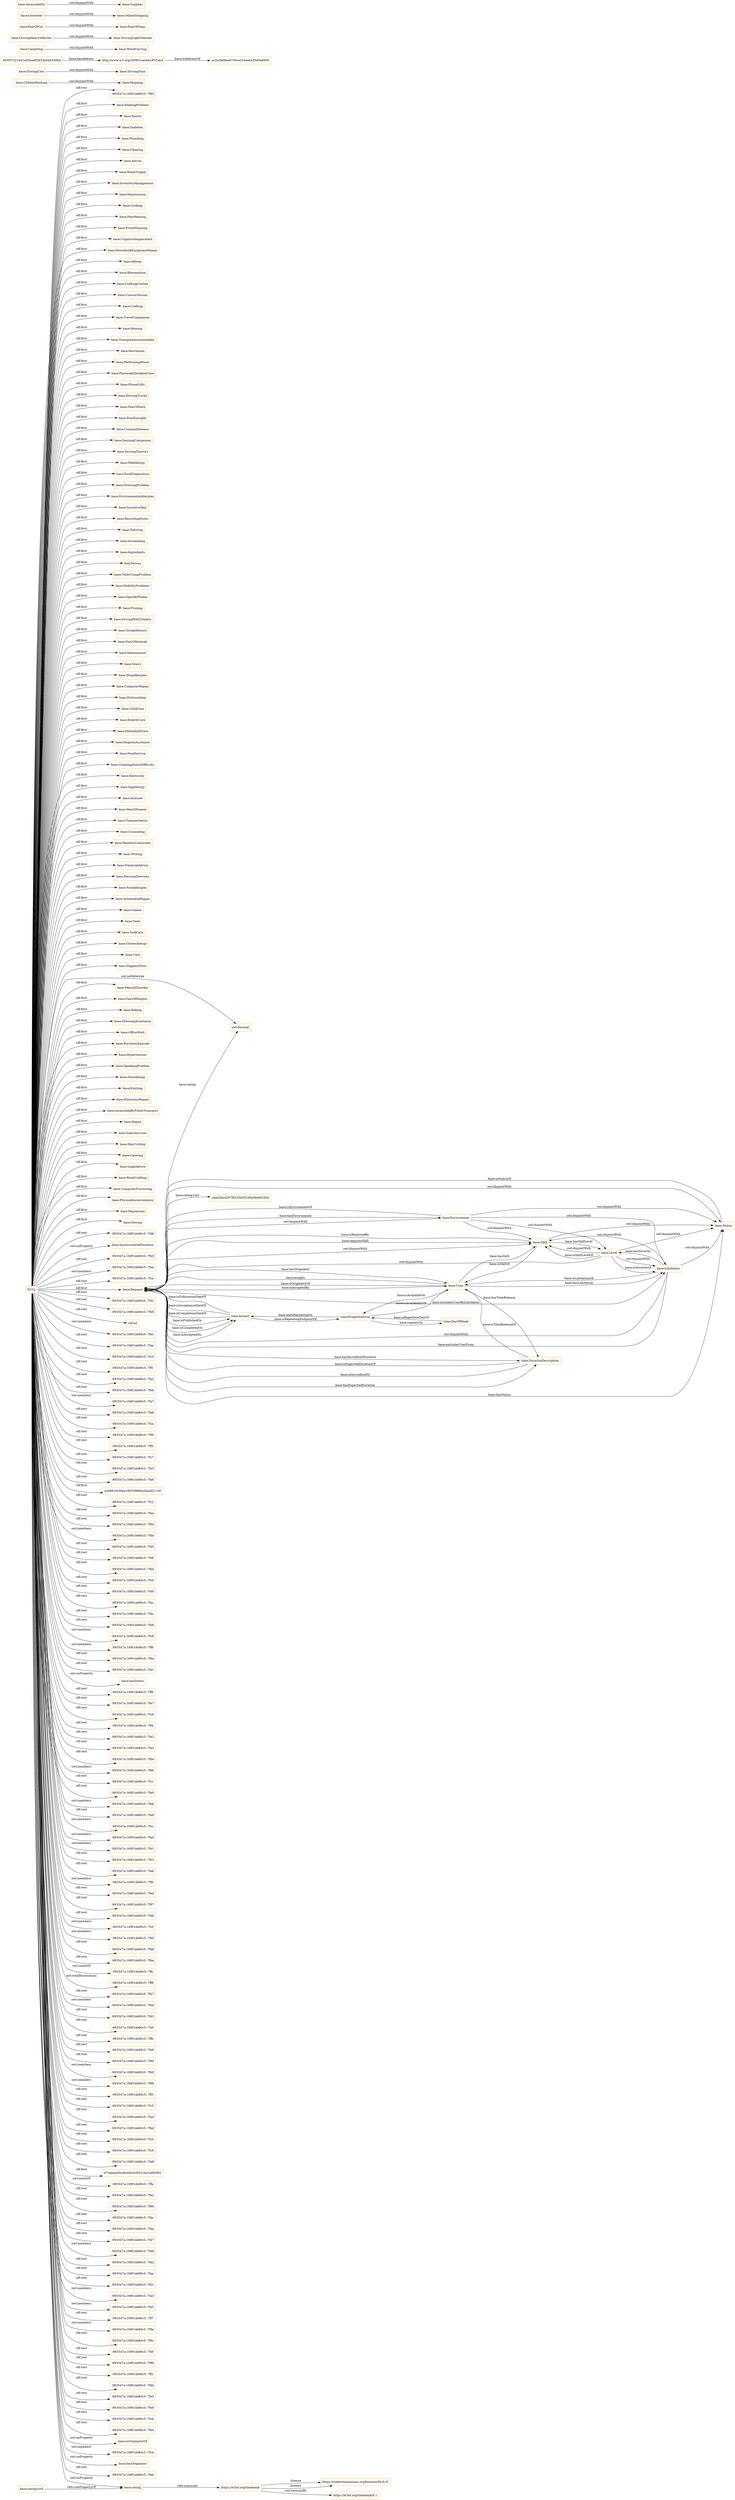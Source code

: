 digraph ar2dtool_diagram { 
rankdir=LR;
size="1501"
node [shape = rectangle, color="orange"]; "base:WalkingProblem" "base:Sports" "base:Mopping" "base:Diabetes" "base:Plumbing" "base:Cleaning" "base:Advice" "base:DrivingCars" "base:WaterSupply" "base:InventoryManagement" "base:Hypotension" "3630f7321b41a03ead92633a04d3595d" "base:Cooking" "base:PoorHearing" "base:EventPlanning" "base:CognitiveImpairment" "time:Instant" "base:HouseholdEquipmentRepair" "base:Allergy" "base:Rheumatism" "time:DayOfWeek" "base:CraftingClothes" "base:UnevenTerrain" "base:Crafting" "base:Carpeting" "base:DrivingHeavyVehicles" "time:ProperInterval" "base:TravelCompanion" "base:Mowing" "base:TransportationAvailable" "base:Recreation" "base:PerformingMusic" "base:PhysicallyDisabledCare" "base:PhoneCalls" "base:DrivingTrucks" "base:FearOfDark" "ac2e2b09ee0750cec54ee8a35d0e8906" "base:PoorEyesight" "base:CommonDisease" "base:DancingCompanion" "base:DrivingTractors" "base:FearOfDogs" "base:MilkAllergy" "base:Groceries" "base:FoodPreparation" "base:DressingProblem" "base:EnvironmentalAllergies" "base:SensitiveSkin" "base:RecordingNotes" "base:Tailoring" "base:Assembling" "base:Level" "base:Ingredients" "foaf:Person" "base:ToiletUsingProblem" "base:Limitation" "base:MobilityProblems" "base:SpecificPhobia" "base:Pruning" "base:DrivingWithTrailers" "base:StrokeHistory" "base:WoodCarving" "base:FearOfAnimals" "base:Maintenance" "base:User" "base:Stairs" "base:DrugAllergies" "base:ComputerRepair" "base:Dishwashing" "base:ChildCare" "base:DrivingVans" "base:ClothesWashing" "base:ElderlyCare" "base:OnlineShopping" "base:MentallyIllCare" "base:HygieneAssitance" "base:FoodService" "base:Environment" "base:Accessability" "base:ClimbingStairsDifficulty" "base:Electricity" "base:EggAllergy" "base:Internet" "base:HeartDisease" "time:DurationDescription" "base:Transportation" "base:Status" "base:Counseling" "base:WeatherConstraint" "base:Writing" "base:FinancialAdvice" "base:PersonalServices" "base:FoodAllergies" "base:AutomobileRepair" "base:Games" "base:Tools" "base:SickCare" "http://www.w3.org/2006/vcard/ns#VCard" "base:GlutenAllergy" "base:FearOfCat" "base:Care" "base:SlipperyFloor" "base:Request" "base:MentalDisorder" "base:FearOfHeights" "base:Baking" "base:DrivingLightVehicles" "base:DressingAssistance" "base:OfficeWork" "base:PsychoticEpisode" "base:Hypertension" "base:SpeakingProblem" "base:NutsAllergy" "base:Knitting" "base:ElectronicRepair" "base:AccessibleByPublicTransport" "base:Repair" "base:SalesServices" "base:Skill" "base:Supplies" "base:HairCutting" "base:Catering" "base:LegalAdvice" "base:WoodCrafting" "base:ComputerProcessing" "base:PhysicalInconvenience" "base:Depression" "base:Sewing" ; /*classes style*/
	"base:Groceries" -> "base:OnlineShopping" [ label = "owl:disjointWith" ];
	"base:Limitation" -> "base:Status" [ label = "owl:disjointWith" ];
	"base:Limitation" -> "base:Skill" [ label = "owl:disjointWith" ];
	"base:Limitation" -> "base:Request" [ label = "owl:disjointWith" ];
	"base:Request" -> "base:Status" [ label = "owl:disjointWith" ];
	"base:Request" -> "base:Skill" [ label = "owl:disjointWith" ];
	"base:Carpeting" -> "base:WoodCarving" [ label = "owl:disjointWith" ];
	"base:FearOfCat" -> "base:FearOfDogs" [ label = "owl:disjointWith" ];
	"base:DrivingHeavyVehicles" -> "base:DrivingLightVehicles" [ label = "owl:disjointWith" ];
	"base:Skill" -> "base:Status" [ label = "owl:disjointWith" ];
	"base:rating1to5" -> "base:rating" [ label = "rdfs:subPropertyOf" ];
	"NULL" -> "-993547a:169f1de80c5:-7fd6" [ label = "rdf:rest" ];
	"NULL" -> "base:hasAccreditedDuration" [ label = "owl:onProperty" ];
	"NULL" -> "-993547a:169f1de80c5:-7fb5" [ label = "rdf:rest" ];
	"NULL" -> "-993547a:169f1de80c5:-7faa" [ label = "owl:members" ];
	"NULL" -> "-993547a:169f1de80c5:-7fce" [ label = "rdf:rest" ];
	"NULL" -> "-993547a:169f1de80c5:-7fd1" [ label = "rdf:rest" ];
	"NULL" -> "base:MentallyIllCare" [ label = "rdf:first" ];
	"NULL" -> "base:FearOfHeights" [ label = "rdf:first" ];
	"NULL" -> "base:DressingAssistance" [ label = "rdf:first" ];
	"NULL" -> "-993547a:169f1de80c5:-7fb9" [ label = "rdf:rest" ];
	"NULL" -> "base:RecordingNotes" [ label = "rdf:first" ];
	"NULL" -> "base:AutomobileRepair" [ label = "rdf:first" ];
	"NULL" -> "rdf:nil" [ label = "rdf:rest" ];
	"NULL" -> "base:SalesServices" [ label = "rdf:first" ];
	"NULL" -> "base:HygieneAssitance" [ label = "rdf:first" ];
	"NULL" -> "-993547a:169f1de80c5:-7fbc" [ label = "owl:members" ];
	"NULL" -> "base:Pruning" [ label = "rdf:first" ];
	"NULL" -> "-993547a:169f1de80c5:-7fee" [ label = "rdf:rest" ];
	"NULL" -> "-993547a:169f1de80c5:-7fc3" [ label = "rdf:rest" ];
	"NULL" -> "-993547a:169f1de80c5:-7ff1" [ label = "rdf:rest" ];
	"NULL" -> "base:Tools" [ label = "rdf:first" ];
	"NULL" -> "-993547a:169f1de80c5:-7fa2" [ label = "rdf:rest" ];
	"NULL" -> "-993547a:169f1de80c5:-7fbb" [ label = "rdf:rest" ];
	"NULL" -> "base:StrokeHistory" [ label = "rdf:first" ];
	"NULL" -> "-993547a:169f1de80c5:-7fa7" [ label = "owl:members" ];
	"NULL" -> "-993547a:169f1de80c5:-7fe8" [ label = "rdf:rest" ];
	"NULL" -> "base:OfficeWork" [ label = "rdf:first" ];
	"NULL" -> "-993547a:169f1de80c5:-7fca" [ label = "rdf:rest" ];
	"NULL" -> "-993547a:169f1de80c5:-7f9f" [ label = "rdf:rest" ];
	"NULL" -> "base:Assembling" [ label = "rdf:first" ];
	"NULL" -> "base:Sewing" [ label = "rdf:first" ];
	"NULL" -> "-993547a:169f1de80c5:-7ff5" [ label = "rdf:rest" ];
	"NULL" -> "-993547a:169f1de80c5:-7fc7" [ label = "rdf:rest" ];
	"NULL" -> "-993547a:169f1de80c5:-7fe3" [ label = "rdf:rest" ];
	"NULL" -> "-993547a:169f1de80c5:-7fa6" [ label = "rdf:rest" ];
	"NULL" -> "base:NutsAllergy" [ label = "rdf:first" ];
	"NULL" -> "base:DrivingTrucks" [ label = "rdf:first" ];
	"NULL" -> "a2e691fe30ba185039f6bb20aad2116f" [ label = "rdf:first" ];
	"NULL" -> "-993547a:169f1de80c5:-7fc2" [ label = "rdf:rest" ];
	"NULL" -> "base:Recreation" [ label = "rdf:first" ];
	"NULL" -> "base:Electricity" [ label = "rdf:first" ];
	"NULL" -> "base:FoodService" [ label = "rdf:first" ];
	"NULL" -> "base:Games" [ label = "rdf:first" ];
	"NULL" -> "base:Sports" [ label = "rdf:first" ];
	"NULL" -> "base:AccessibleByPublicTransport" [ label = "rdf:first" ];
	"NULL" -> "-993547a:169f1de80c5:-7fea" [ label = "rdf:rest" ];
	"NULL" -> "-993547a:169f1de80c5:-7f94" [ label = "rdf:rest" ];
	"NULL" -> "base:Cooking" [ label = "rdf:first" ];
	"NULL" -> "base:Transportation" [ label = "rdf:first" ];
	"NULL" -> "-993547a:169f1de80c5:-7fde" [ label = "owl:members" ];
	"NULL" -> "-993547a:169f1de80c5:-7fd5" [ label = "rdf:rest" ];
	"NULL" -> "base:EnvironmentalAllergies" [ label = "rdf:first" ];
	"NULL" -> "-993547a:169f1de80c5:-7fdf" [ label = "rdf:rest" ];
	"NULL" -> "base:ClimbingStairsDifficulty" [ label = "rdf:first" ];
	"NULL" -> "-993547a:169f1de80c5:-7fb4" [ label = "rdf:rest" ];
	"NULL" -> "base:FoodPreparation" [ label = "rdf:first" ];
	"NULL" -> "-993547a:169f1de80c5:-7fcd" [ label = "rdf:rest" ];
	"NULL" -> "base:SlipperyFloor" [ label = "rdf:first" ];
	"NULL" -> "-993547a:169f1de80c5:-7fd0" [ label = "rdf:rest" ];
	"NULL" -> "base:DrivingWithTrailers" [ label = "rdf:first" ];
	"NULL" -> "-993547a:169f1de80c5:-7fac" [ label = "rdf:rest" ];
	"NULL" -> "-993547a:169f1de80c5:-7fdc" [ label = "rdf:rest" ];
	"NULL" -> "base:Diabetes" [ label = "rdf:first" ];
	"NULL" -> "-993547a:169f1de80c5:-7fb8" [ label = "rdf:rest" ];
	"NULL" -> "-993547a:169f1de80c5:-7fc8" [ label = "owl:members" ];
	"NULL" -> "base:Plumbing" [ label = "rdf:first" ];
	"NULL" -> "-993547a:169f1de80c5:-7ff6" [ label = "owl:members" ];
	"NULL" -> "-993547a:169f1de80c5:-7f9a" [ label = "rdf:rest" ];
	"NULL" -> "base:MobilityProblems" [ label = "rdf:first" ];
	"NULL" -> "base:SpecificPhobia" [ label = "rdf:first" ];
	"NULL" -> "-993547a:169f1de80c5:-7fa1" [ label = "rdf:rest" ];
	"NULL" -> "base:hasStatus" [ label = "owl:onProperty" ];
	"NULL" -> "base:Knitting" [ label = "rdf:first" ];
	"NULL" -> "base:ElderlyCare" [ label = "rdf:first" ];
	"NULL" -> "base:Rheumatism" [ label = "rdf:first" ];
	"NULL" -> "-993547a:169f1de80c5:-7ff9" [ label = "rdf:rest" ];
	"NULL" -> "base:Ingredients" [ label = "rdf:first" ];
	"NULL" -> "-993547a:169f1de80c5:-7fe7" [ label = "rdf:rest" ];
	"NULL" -> "-993547a:169f1de80c5:-7fc6" [ label = "rdf:rest" ];
	"NULL" -> "-993547a:169f1de80c5:-7ff4" [ label = "rdf:rest" ];
	"NULL" -> "-993547a:169f1de80c5:-7fe2" [ label = "rdf:rest" ];
	"NULL" -> "-993547a:169f1de80c5:-7fa5" [ label = "rdf:rest" ];
	"NULL" -> "base:WaterSupply" [ label = "rdf:first" ];
	"NULL" -> "base:Maintenance" [ label = "rdf:first" ];
	"NULL" -> "-993547a:169f1de80c5:-7fbe" [ label = "rdf:rest" ];
	"NULL" -> "-993547a:169f1de80c5:-7f9b" [ label = "owl:members" ];
	"NULL" -> "-993547a:169f1de80c5:-7fc1" [ label = "rdf:rest" ];
	"NULL" -> "base:Allergy" [ label = "rdf:first" ];
	"NULL" -> "-993547a:169f1de80c5:-7fa0" [ label = "rdf:rest" ];
	"NULL" -> "base:SpeakingProblem" [ label = "rdf:first" ];
	"NULL" -> "base:DressingProblem" [ label = "rdf:first" ];
	"NULL" -> "-993547a:169f1de80c5:-7fb6" [ label = "owl:members" ];
	"NULL" -> "-993547a:169f1de80c5:-7fa9" [ label = "rdf:rest" ];
	"NULL" -> "-993547a:169f1de80c5:-7fcc" [ label = "owl:members" ];
	"NULL" -> "-993547a:169f1de80c5:-7fad" [ label = "owl:members" ];
	"NULL" -> "base:PoorEyesight" [ label = "rdf:first" ];
	"NULL" -> "base:WeatherConstraint" [ label = "rdf:first" ];
	"NULL" -> "base:EventPlanning" [ label = "rdf:first" ];
	"NULL" -> "base:HeartDisease" [ label = "rdf:first" ];
	"NULL" -> "base:DrivingTractors" [ label = "rdf:first" ];
	"NULL" -> "-993547a:169f1de80c5:-7fe1" [ label = "owl:members" ];
	"NULL" -> "-993547a:169f1de80c5:-7fb3" [ label = "rdf:rest" ];
	"NULL" -> "base:LegalAdvice" [ label = "rdf:first" ];
	"NULL" -> "base:Writing" [ label = "rdf:first" ];
	"NULL" -> "-993547a:169f1de80c5:-7fab" [ label = "rdf:rest" ];
	"NULL" -> "base:CognitiveImpairment" [ label = "rdf:first" ];
	"NULL" -> "base:FearOfAnimals" [ label = "rdf:first" ];
	"NULL" -> "-993547a:169f1de80c5:-7ff0" [ label = "owl:members" ];
	"NULL" -> "base:TransportationAvailable" [ label = "rdf:first" ];
	"NULL" -> "-993547a:169f1de80c5:-7fed" [ label = "rdf:rest" ];
	"NULL" -> "-993547a:169f1de80c5:-7f97" [ label = "rdf:rest" ];
	"NULL" -> "base:MilkAllergy" [ label = "rdf:first" ];
	"NULL" -> "-993547a:169f1de80c5:-7fdb" [ label = "rdf:rest" ];
	"NULL" -> "-993547a:169f1de80c5:-7fcf" [ label = "owl:members" ];
	"NULL" -> "-993547a:169f1de80c5:-7fbf" [ label = "owl:members" ];
	"NULL" -> "-993547a:169f1de80c5:-7fd8" [ label = "rdf:rest" ];
	"NULL" -> "-993547a:169f1de80c5:-7fba" [ label = "rdf:rest" ];
	"NULL" -> "-993547a:169f1de80c5:-7ffc" [ label = "owl:unionOf" ];
	"NULL" -> "-993547a:169f1de80c5:-7ff8" [ label = "owl:withRestrictions" ];
	"NULL" -> "-993547a:169f1de80c5:-7fb7" [ label = "rdf:rest" ];
	"NULL" -> "base:ChildCare" [ label = "rdf:first" ];
	"NULL" -> "-993547a:169f1de80c5:-7fd4" [ label = "owl:members" ];
	"NULL" -> "-993547a:169f1de80c5:-7fd3" [ label = "rdf:rest" ];
	"NULL" -> "-993547a:169f1de80c5:-7faf" [ label = "rdf:rest" ];
	"NULL" -> "base:ElectronicRepair" [ label = "rdf:first" ];
	"NULL" -> "base:Depression" [ label = "rdf:first" ];
	"NULL" -> "base:Dishwashing" [ label = "rdf:first" ];
	"NULL" -> "base:PhysicalInconvenience" [ label = "rdf:first" ];
	"NULL" -> "base:PoorHearing" [ label = "rdf:first" ];
	"NULL" -> "base:InventoryManagement" [ label = "rdf:first" ];
	"NULL" -> "base:ToiletUsingProblem" [ label = "rdf:first" ];
	"NULL" -> "-993547a:169f1de80c5:-7ffb" [ label = "rdf:rest" ];
	"NULL" -> "base:Advice" [ label = "rdf:first" ];
	"NULL" -> "-993547a:169f1de80c5:-7fe6" [ label = "rdf:rest" ];
	"NULL" -> "base:Stairs" [ label = "rdf:first" ];
	"NULL" -> "-993547a:169f1de80c5:-7f9d" [ label = "rdf:rest" ];
	"NULL" -> "-993547a:169f1de80c5:-7fb0" [ label = "owl:members" ];
	"NULL" -> "-993547a:169f1de80c5:-7f98" [ label = "owl:members" ];
	"NULL" -> "-993547a:169f1de80c5:-7ff3" [ label = "rdf:rest" ];
	"NULL" -> "-993547a:169f1de80c5:-7fc5" [ label = "rdf:rest" ];
	"NULL" -> "-993547a:169f1de80c5:-7fa4" [ label = "rdf:rest" ];
	"NULL" -> "-993547a:169f1de80c5:-7fbd" [ label = "rdf:rest" ];
	"NULL" -> "-993547a:169f1de80c5:-7fc0" [ label = "rdf:rest" ];
	"NULL" -> "base:Hypertension" [ label = "rdf:first" ];
	"NULL" -> "-993547a:169f1de80c5:-7fc9" [ label = "rdf:rest" ];
	"NULL" -> "base:TravelCompanion" [ label = "rdf:first" ];
	"NULL" -> "-993547a:169f1de80c5:-7fa8" [ label = "rdf:rest" ];
	"NULL" -> "base:Counseling" [ label = "rdf:first" ];
	"NULL" -> "base:PerformingMusic" [ label = "rdf:first" ];
	"NULL" -> "base:Hypotension" [ label = "rdf:first" ];
	"NULL" -> "973de4a00cd6cb826c8531ba1e995f92" [ label = "rdf:first" ];
	"NULL" -> "base:MentalDisorder" [ label = "rdf:first" ];
	"NULL" -> "base:EggAllergy" [ label = "rdf:first" ];
	"NULL" -> "-993547a:169f1de80c5:-7ffa" [ label = "owl:unionOf" ];
	"NULL" -> "base:WoodCrafting" [ label = "rdf:first" ];
	"NULL" -> "base:ComputerProcessing" [ label = "rdf:first" ];
	"NULL" -> "-993547a:169f1de80c5:-7fb2" [ label = "rdf:rest" ];
	"NULL" -> "base:UnevenTerrain" [ label = "rdf:first" ];
	"NULL" -> "base:FearOfDark" [ label = "rdf:first" ];
	"NULL" -> "-993547a:169f1de80c5:-7f96" [ label = "rdf:rest" ];
	"NULL" -> "-993547a:169f1de80c5:-7fec" [ label = "rdf:rest" ];
	"NULL" -> "base:FoodAllergies" [ label = "rdf:first" ];
	"NULL" -> "base:DrugAllergies" [ label = "rdf:first" ];
	"NULL" -> "foaf:Person" [ label = "rdf:first" ];
	"NULL" -> "-993547a:169f1de80c5:-7fda" [ label = "rdf:rest" ];
	"NULL" -> "base:Baking" [ label = "rdf:first" ];
	"NULL" -> "-993547a:169f1de80c5:-7fd7" [ label = "rdf:rest" ];
	"NULL" -> "base:SensitiveSkin" [ label = "rdf:first" ];
	"NULL" -> "base:Tailoring" [ label = "rdf:first" ];
	"NULL" -> "base:SickCare" [ label = "rdf:first" ];
	"NULL" -> "-993547a:169f1de80c5:-7fd9" [ label = "owl:members" ];
	"NULL" -> "-993547a:169f1de80c5:-7fd2" [ label = "rdf:rest" ];
	"NULL" -> "base:DancingCompanion" [ label = "rdf:first" ];
	"NULL" -> "-993547a:169f1de80c5:-7fae" [ label = "rdf:rest" ];
	"NULL" -> "-993547a:169f1de80c5:-7fb1" [ label = "rdf:rest" ];
	"NULL" -> "base:Request" [ label = "rdf:first" ];
	"NULL" -> "-993547a:169f1de80c5:-7fa3" [ label = "owl:members" ];
	"NULL" -> "base:HairCutting" [ label = "rdf:first" ];
	"NULL" -> "base:FinancialAdvice" [ label = "rdf:first" ];
	"NULL" -> "base:Care" [ label = "rdf:first" ];
	"NULL" -> "-993547a:169f1de80c5:-7fe5" [ label = "owl:members" ];
	"NULL" -> "base:CraftingClothes" [ label = "rdf:first" ];
	"NULL" -> "-993547a:169f1de80c5:-7ff7" [ label = "rdf:rest" ];
	"NULL" -> "base:Internet" [ label = "rdf:first" ];
	"NULL" -> "-993547a:169f1de80c5:-7f9e" [ label = "owl:members" ];
	"NULL" -> "-993547a:169f1de80c5:-7f9c" [ label = "rdf:rest" ];
	"NULL" -> "base:GlutenAllergy" [ label = "rdf:first" ];
	"NULL" -> "-993547a:169f1de80c5:-7fef" [ label = "rdf:rest" ];
	"NULL" -> "-993547a:169f1de80c5:-7f99" [ label = "rdf:rest" ];
	"NULL" -> "-993547a:169f1de80c5:-7ff2" [ label = "rdf:rest" ];
	"NULL" -> "-993547a:169f1de80c5:-7fdd" [ label = "rdf:rest" ];
	"NULL" -> "-993547a:169f1de80c5:-7fe0" [ label = "rdf:rest" ];
	"NULL" -> "base:PhysicallyDisabledCare" [ label = "rdf:first" ];
	"NULL" -> "base:PsychoticEpisode" [ label = "rdf:first" ];
	"NULL" -> "base:Mowing" [ label = "rdf:first" ];
	"NULL" -> "-993547a:169f1de80c5:-7fe9" [ label = "rdf:rest" ];
	"NULL" -> "-993547a:169f1de80c5:-7fcb" [ label = "rdf:rest" ];
	"NULL" -> "base:Crafting" [ label = "rdf:first" ];
	"NULL" -> "-993547a:169f1de80c5:-7fe4" [ label = "rdf:rest" ];
	"NULL" -> "base:isOriginatorOf" [ label = "owl:onProperty" ];
	"NULL" -> "base:Cleaning" [ label = "rdf:first" ];
	"NULL" -> "base:CommonDisease" [ label = "rdf:first" ];
	"NULL" -> "xsd:decimal" [ label = "owl:onDatatype" ];
	"NULL" -> "base:WalkingProblem" [ label = "rdf:first" ];
	"NULL" -> "base:Repair" [ label = "rdf:first" ];
	"NULL" -> "base:PersonalServices" [ label = "rdf:first" ];
	"NULL" -> "base:ComputerRepair" [ label = "rdf:first" ];
	"NULL" -> "-993547a:169f1de80c5:-7fc4" [ label = "owl:members" ];
	"NULL" -> "base:rating" [ label = "owl:onProperty" ];
	"NULL" -> "base:hasOriginator" [ label = "owl:onProperty" ];
	"NULL" -> "-993547a:169f1de80c5:-7feb" [ label = "rdf:rest" ];
	"NULL" -> "base:PhoneCalls" [ label = "rdf:first" ];
	"NULL" -> "-993547a:169f1de80c5:-7f95" [ label = "rdf:rest" ];
	"NULL" -> "base:Catering" [ label = "rdf:first" ];
	"NULL" -> "base:HouseholdEquipmentRepair" [ label = "rdf:first" ];
	"base:DrivingCars" -> "base:DrivingVans" [ label = "owl:disjointWith" ];
	"base:Accessability" -> "base:Supplies" [ label = "owl:disjointWith" ];
	"https://w3id.org/timebank" -> "https://creativecommons.org/licenses/by/4.0/" [ label = ":license" ];
	"https://w3id.org/timebank" -> "https://w3id.org/timebank/0.1" [ label = "owl:versionIRI" ];
	"https://w3id.org/timebank" -> "https://creativecommons.org/licenses/by/4.0/" [ label = ":license" ];
	"base:Level" -> "base:Status" [ label = "owl:disjointWith" ];
	"base:Level" -> "base:Skill" [ label = "owl:disjointWith" ];
	"base:Level" -> "base:Request" [ label = "owl:disjointWith" ];
	"base:Level" -> "base:Limitation" [ label = "owl:disjointWith" ];
	"base:ClothesWashing" -> "base:Mopping" [ label = "owl:disjointWith" ];
	"base:rating" -> "https://w3id.org/timebank" [ label = "rdfs:comment" ];
	"base:Environment" -> "base:Status" [ label = "owl:disjointWith" ];
	"base:Environment" -> "base:Skill" [ label = "owl:disjointWith" ];
	"base:Environment" -> "base:Request" [ label = "owl:disjointWith" ];
	"base:Environment" -> "base:Limitation" [ label = "owl:disjointWith" ];
	"base:Environment" -> "base:Level" [ label = "owl:disjointWith" ];
	"time:Instant" -> "base:Request" [ label = "base:isPublicationDateOf" ];
	"base:Level" -> "base:Limitation" [ label = "base:isSeverityOf" ];
	"time:ProperInterval" -> "time:Instant" [ label = "base:endsRepeatingOn" ];
	"base:Request" -> "time:Instant" [ label = "base:isPublishedOn" ];
	"base:Skill" -> "base:User" [ label = "base:isSkillOf" ];
	"time:Instant" -> "time:ProperInterval" [ label = "base:isRepeatingEndpointOf" ];
	"base:Request" -> "time:Instant" [ label = "base:isCompletedOn" ];
	"base:Request" -> "base:Environment" [ label = "base:hasEnvironment" ];
	"base:Request" -> "xsd:decimal" [ label = "base:rating" ];
	"base:Level" -> "base:Skill" [ label = "base:isSkillLevelOf" ];
	"base:User" -> "base:Skill" [ label = "base:hasSkill" ];
	"base:Request" -> "time:DurationDescription" [ label = "base:hasAccreditedDuration" ];
	"base:User" -> "base:Request" [ label = "base:accepts" ];
	"time:Instant" -> "base:Request" [ label = "base:isAcceptanceDateOf" ];
	"base:Limitation" -> "base:User" [ label = "base:isLimitationOf" ];
	"http://www.w3.org/2006/vcard/ns#VCard" -> "ac2e2b09ee0750cec54ee8a35d0e8906" [ label = "base:isAddressOf" ];
	"base:User" -> "time:DurationDescription" [ label = "base:hasTimeBalance" ];
	"base:User" -> "base:Request" [ label = "base:isOriginatorOf" ];
	"time:DurationDescription" -> "base:User" [ label = "base:isTimeBalanceOf" ];
	"base:Request" -> "base:Skill" [ label = "base:requiresSkill" ];
	"time:DurationDescription" -> "base:Request" [ label = "base:isExpectedDurationOf" ];
	"time:DayOfWeek" -> "time:ProperInterval" [ label = "base:isRepetitionDayOf" ];
	"base:Request" -> "base:Limitation" [ label = "base:excludesUserByLimitation" ];
	"base:Environment" -> "base:Request" [ label = "base:isEnvironmentOf" ];
	"base:Limitation" -> "base:Level" [ label = "base:hasSeverity" ];
	"base:Status" -> "base:Request" [ label = "base:isStatusOf" ];
	"base:Request" -> "base:User" [ label = "base:isAcceptedBy" ];
	"base:Request" -> "base:Status" [ label = "base:hasStatus" ];
	"time:ProperInterval" -> "base:User" [ label = "base:isAvailabilityOf" ];
	"time:ProperInterval" -> "time:DayOfWeek" [ label = "base:repeatsOn" ];
	"base:Limitation" -> "base:Request" [ label = "base:excludesUserFrom" ];
	"base:Request" -> "time:Instant" [ label = "base:isAcceptedOn" ];
	"base:Skill" -> "base:Request" [ label = "base:isRequiredBy" ];
	"base:User" -> "time:ProperInterval" [ label = "base:isAvailableOn" ];
	"base:Request" -> "time:DurationDescription" [ label = "base:hasExpectedDuration" ];
	"base:User" -> "base:Limitation" [ label = "base:hasLimitation" ];
	"time:Instant" -> "base:Request" [ label = "base:isCompletionDateOf" ];
	"3630f7321b41a03ead92633a04d3595d" -> "http://www.w3.org/2006/vcard/ns#VCard" [ label = "base:hasAddress" ];
	"base:Request" -> "c4a42be4297fb533b55238a5be6f1856" [ label = "base:rating1to5" ];
	"base:Request" -> "base:User" [ label = "base:hasOriginator" ];
	"time:DurationDescription" -> "base:Request" [ label = "base:isAccreditedTo" ];
	"base:Skill" -> "base:Level" [ label = "base:hasSkillLevel" ];

}
